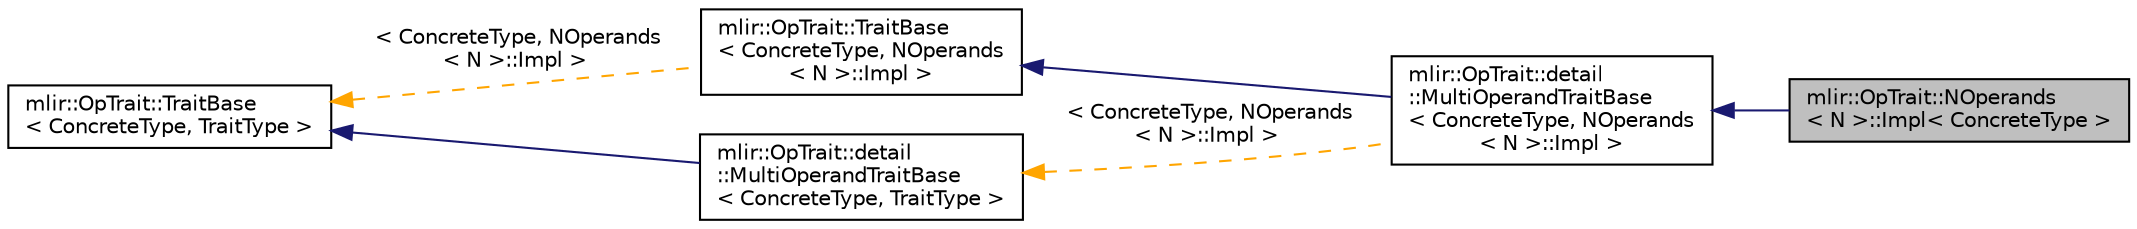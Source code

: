 digraph "mlir::OpTrait::NOperands&lt; N &gt;::Impl&lt; ConcreteType &gt;"
{
  bgcolor="transparent";
  edge [fontname="Helvetica",fontsize="10",labelfontname="Helvetica",labelfontsize="10"];
  node [fontname="Helvetica",fontsize="10",shape=record];
  rankdir="LR";
  Node5 [label="mlir::OpTrait::NOperands\l\< N \>::Impl\< ConcreteType \>",height=0.2,width=0.4,color="black", fillcolor="grey75", style="filled", fontcolor="black"];
  Node6 -> Node5 [dir="back",color="midnightblue",fontsize="10",style="solid",fontname="Helvetica"];
  Node6 [label="mlir::OpTrait::detail\l::MultiOperandTraitBase\l\< ConcreteType, NOperands\l\< N \>::Impl \>",height=0.2,width=0.4,color="black",URL="$structmlir_1_1OpTrait_1_1detail_1_1MultiOperandTraitBase.html"];
  Node7 -> Node6 [dir="back",color="midnightblue",fontsize="10",style="solid",fontname="Helvetica"];
  Node7 [label="mlir::OpTrait::TraitBase\l\< ConcreteType, NOperands\l\< N \>::Impl \>",height=0.2,width=0.4,color="black",URL="$classmlir_1_1OpTrait_1_1TraitBase.html"];
  Node8 -> Node7 [dir="back",color="orange",fontsize="10",style="dashed",label=" \< ConcreteType, NOperands\l\< N \>::Impl \>" ,fontname="Helvetica"];
  Node8 [label="mlir::OpTrait::TraitBase\l\< ConcreteType, TraitType \>",height=0.2,width=0.4,color="black",URL="$classmlir_1_1OpTrait_1_1TraitBase.html",tooltip="Helper class for implementing traits. "];
  Node9 -> Node6 [dir="back",color="orange",fontsize="10",style="dashed",label=" \< ConcreteType, NOperands\l\< N \>::Impl \>" ,fontname="Helvetica"];
  Node9 [label="mlir::OpTrait::detail\l::MultiOperandTraitBase\l\< ConcreteType, TraitType \>",height=0.2,width=0.4,color="black",URL="$structmlir_1_1OpTrait_1_1detail_1_1MultiOperandTraitBase.html",tooltip="Utility trait base that provides accessors for derived traits that have multiple operands. "];
  Node8 -> Node9 [dir="back",color="midnightblue",fontsize="10",style="solid",fontname="Helvetica"];
}
